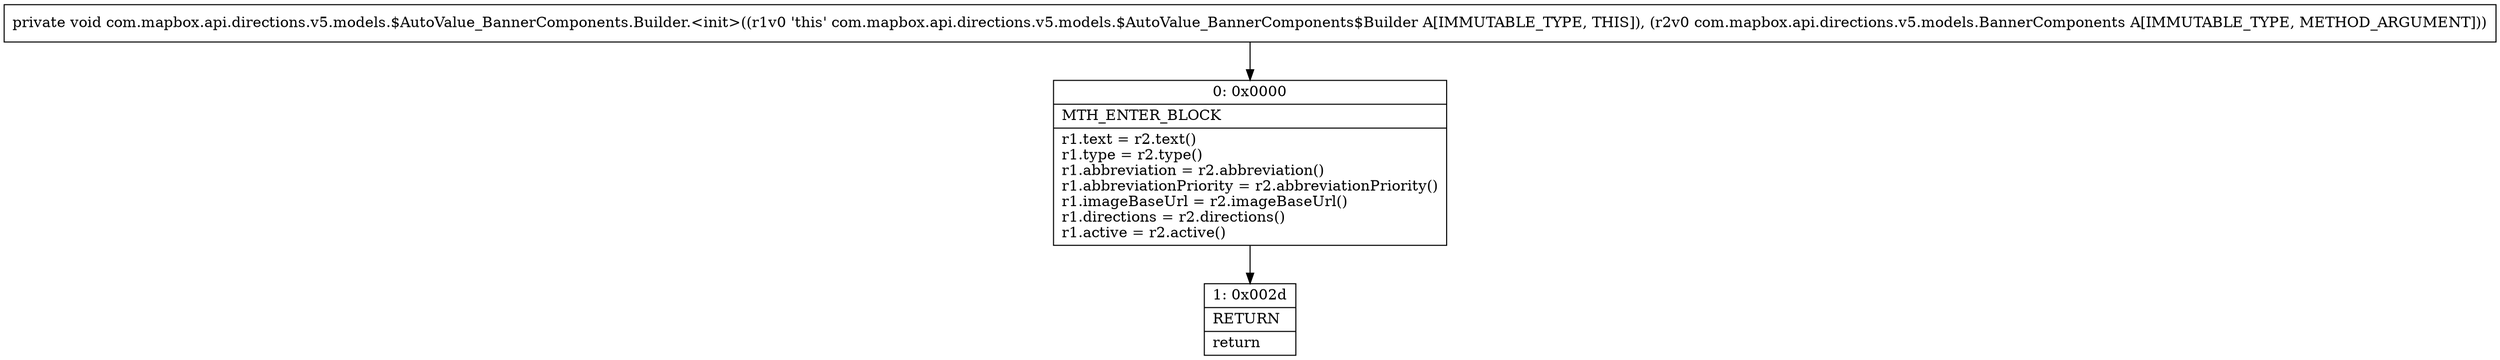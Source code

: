 digraph "CFG forcom.mapbox.api.directions.v5.models.$AutoValue_BannerComponents.Builder.\<init\>(Lcom\/mapbox\/api\/directions\/v5\/models\/BannerComponents;)V" {
Node_0 [shape=record,label="{0\:\ 0x0000|MTH_ENTER_BLOCK\l|r1.text = r2.text()\lr1.type = r2.type()\lr1.abbreviation = r2.abbreviation()\lr1.abbreviationPriority = r2.abbreviationPriority()\lr1.imageBaseUrl = r2.imageBaseUrl()\lr1.directions = r2.directions()\lr1.active = r2.active()\l}"];
Node_1 [shape=record,label="{1\:\ 0x002d|RETURN\l|return\l}"];
MethodNode[shape=record,label="{private void com.mapbox.api.directions.v5.models.$AutoValue_BannerComponents.Builder.\<init\>((r1v0 'this' com.mapbox.api.directions.v5.models.$AutoValue_BannerComponents$Builder A[IMMUTABLE_TYPE, THIS]), (r2v0 com.mapbox.api.directions.v5.models.BannerComponents A[IMMUTABLE_TYPE, METHOD_ARGUMENT])) }"];
MethodNode -> Node_0;
Node_0 -> Node_1;
}

